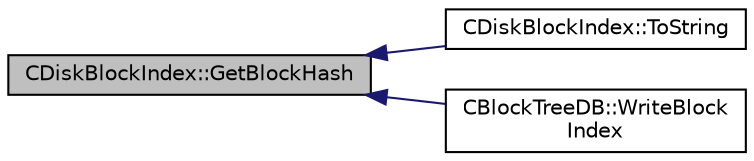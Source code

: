 digraph "CDiskBlockIndex::GetBlockHash"
{
  edge [fontname="Helvetica",fontsize="10",labelfontname="Helvetica",labelfontsize="10"];
  node [fontname="Helvetica",fontsize="10",shape=record];
  rankdir="LR";
  Node9 [label="CDiskBlockIndex::GetBlockHash",height=0.2,width=0.4,color="black", fillcolor="grey75", style="filled", fontcolor="black"];
  Node9 -> Node10 [dir="back",color="midnightblue",fontsize="10",style="solid",fontname="Helvetica"];
  Node10 [label="CDiskBlockIndex::ToString",height=0.2,width=0.4,color="black", fillcolor="white", style="filled",URL="$class_c_disk_block_index.html#a347eafa0667f8641f73062b48c217d61"];
  Node9 -> Node11 [dir="back",color="midnightblue",fontsize="10",style="solid",fontname="Helvetica"];
  Node11 [label="CBlockTreeDB::WriteBlock\lIndex",height=0.2,width=0.4,color="black", fillcolor="white", style="filled",URL="$class_c_block_tree_d_b.html#a608a04a08445d95e477cb66889c679d0"];
}
